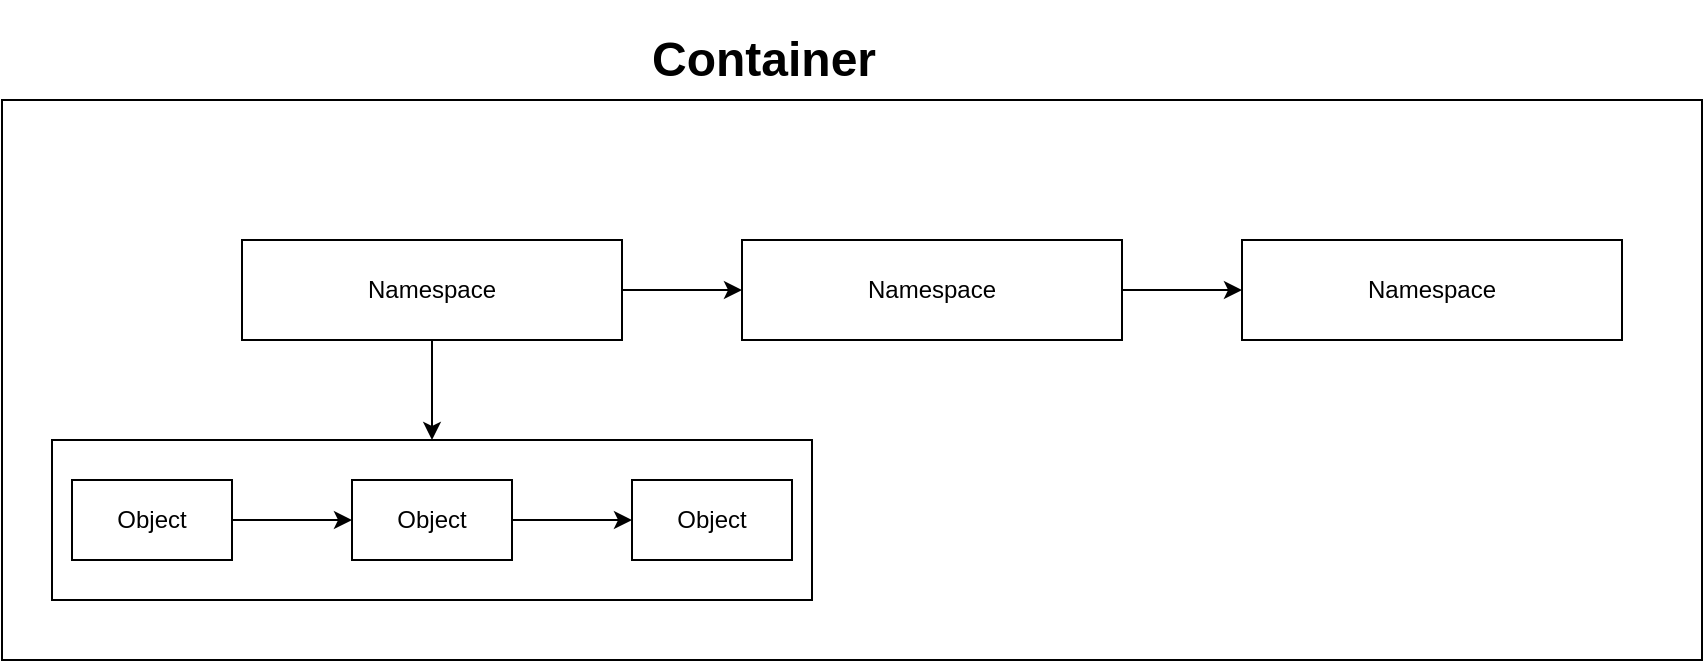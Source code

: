 <mxfile version="20.5.3" type="embed"><diagram id="YV3-773M-xt4cEGbmtXT" name="Page-1"><mxGraphModel dx="1136" dy="1567" grid="1" gridSize="10" guides="1" tooltips="1" connect="1" arrows="1" fold="1" page="1" pageScale="1" pageWidth="850" pageHeight="1100" math="0" shadow="0"><root><mxCell id="0"/><mxCell id="1" parent="0"/><mxCell id="16" value="" style="rounded=0;whiteSpace=wrap;html=1;shadow=0;" vertex="1" parent="1"><mxGeometry y="40" width="850" height="280" as="geometry"/></mxCell><mxCell id="14" value="" style="rounded=0;whiteSpace=wrap;html=1;shadow=0;" vertex="1" parent="1"><mxGeometry x="25" y="210" width="380" height="80" as="geometry"/></mxCell><mxCell id="5" style="edgeStyle=orthogonalEdgeStyle;rounded=0;orthogonalLoop=1;jettySize=auto;html=1;entryX=0;entryY=0.5;entryDx=0;entryDy=0;" edge="1" parent="1" source="2" target="3"><mxGeometry relative="1" as="geometry"/></mxCell><mxCell id="15" style="edgeStyle=orthogonalEdgeStyle;rounded=0;orthogonalLoop=1;jettySize=auto;html=1;entryX=0.5;entryY=0;entryDx=0;entryDy=0;" edge="1" parent="1" source="2" target="14"><mxGeometry relative="1" as="geometry"/></mxCell><mxCell id="2" value="Namespace" style="rounded=0;whiteSpace=wrap;html=1;" vertex="1" parent="1"><mxGeometry x="120" y="110" width="190" height="50" as="geometry"/></mxCell><mxCell id="6" style="edgeStyle=orthogonalEdgeStyle;rounded=0;orthogonalLoop=1;jettySize=auto;html=1;entryX=0;entryY=0.5;entryDx=0;entryDy=0;" edge="1" parent="1" source="3" target="4"><mxGeometry relative="1" as="geometry"/></mxCell><mxCell id="3" value="Namespace" style="rounded=0;whiteSpace=wrap;html=1;" vertex="1" parent="1"><mxGeometry x="370" y="110" width="190" height="50" as="geometry"/></mxCell><mxCell id="4" value="Namespace" style="rounded=0;whiteSpace=wrap;html=1;" vertex="1" parent="1"><mxGeometry x="620" y="110" width="190" height="50" as="geometry"/></mxCell><mxCell id="10" style="edgeStyle=orthogonalEdgeStyle;rounded=0;orthogonalLoop=1;jettySize=auto;html=1;entryX=0;entryY=0.5;entryDx=0;entryDy=0;" edge="1" parent="1" source="7" target="8"><mxGeometry relative="1" as="geometry"/></mxCell><mxCell id="7" value="Object" style="rounded=0;whiteSpace=wrap;html=1;" vertex="1" parent="1"><mxGeometry x="35" y="230" width="80" height="40" as="geometry"/></mxCell><mxCell id="11" style="edgeStyle=orthogonalEdgeStyle;rounded=0;orthogonalLoop=1;jettySize=auto;html=1;entryX=0;entryY=0.5;entryDx=0;entryDy=0;" edge="1" parent="1" source="8" target="9"><mxGeometry relative="1" as="geometry"/></mxCell><mxCell id="8" value="Object" style="rounded=0;whiteSpace=wrap;html=1;" vertex="1" parent="1"><mxGeometry x="175" y="230" width="80" height="40" as="geometry"/></mxCell><mxCell id="9" value="Object" style="rounded=0;whiteSpace=wrap;html=1;" vertex="1" parent="1"><mxGeometry x="315" y="230" width="80" height="40" as="geometry"/></mxCell><mxCell id="17" value="&lt;h1&gt;Container&lt;/h1&gt;" style="text;html=1;strokeColor=none;fillColor=none;spacing=5;spacingTop=-20;whiteSpace=wrap;overflow=hidden;rounded=0;shadow=0;" vertex="1" parent="1"><mxGeometry x="320" width="120" height="40" as="geometry"/></mxCell></root></mxGraphModel></diagram></mxfile>